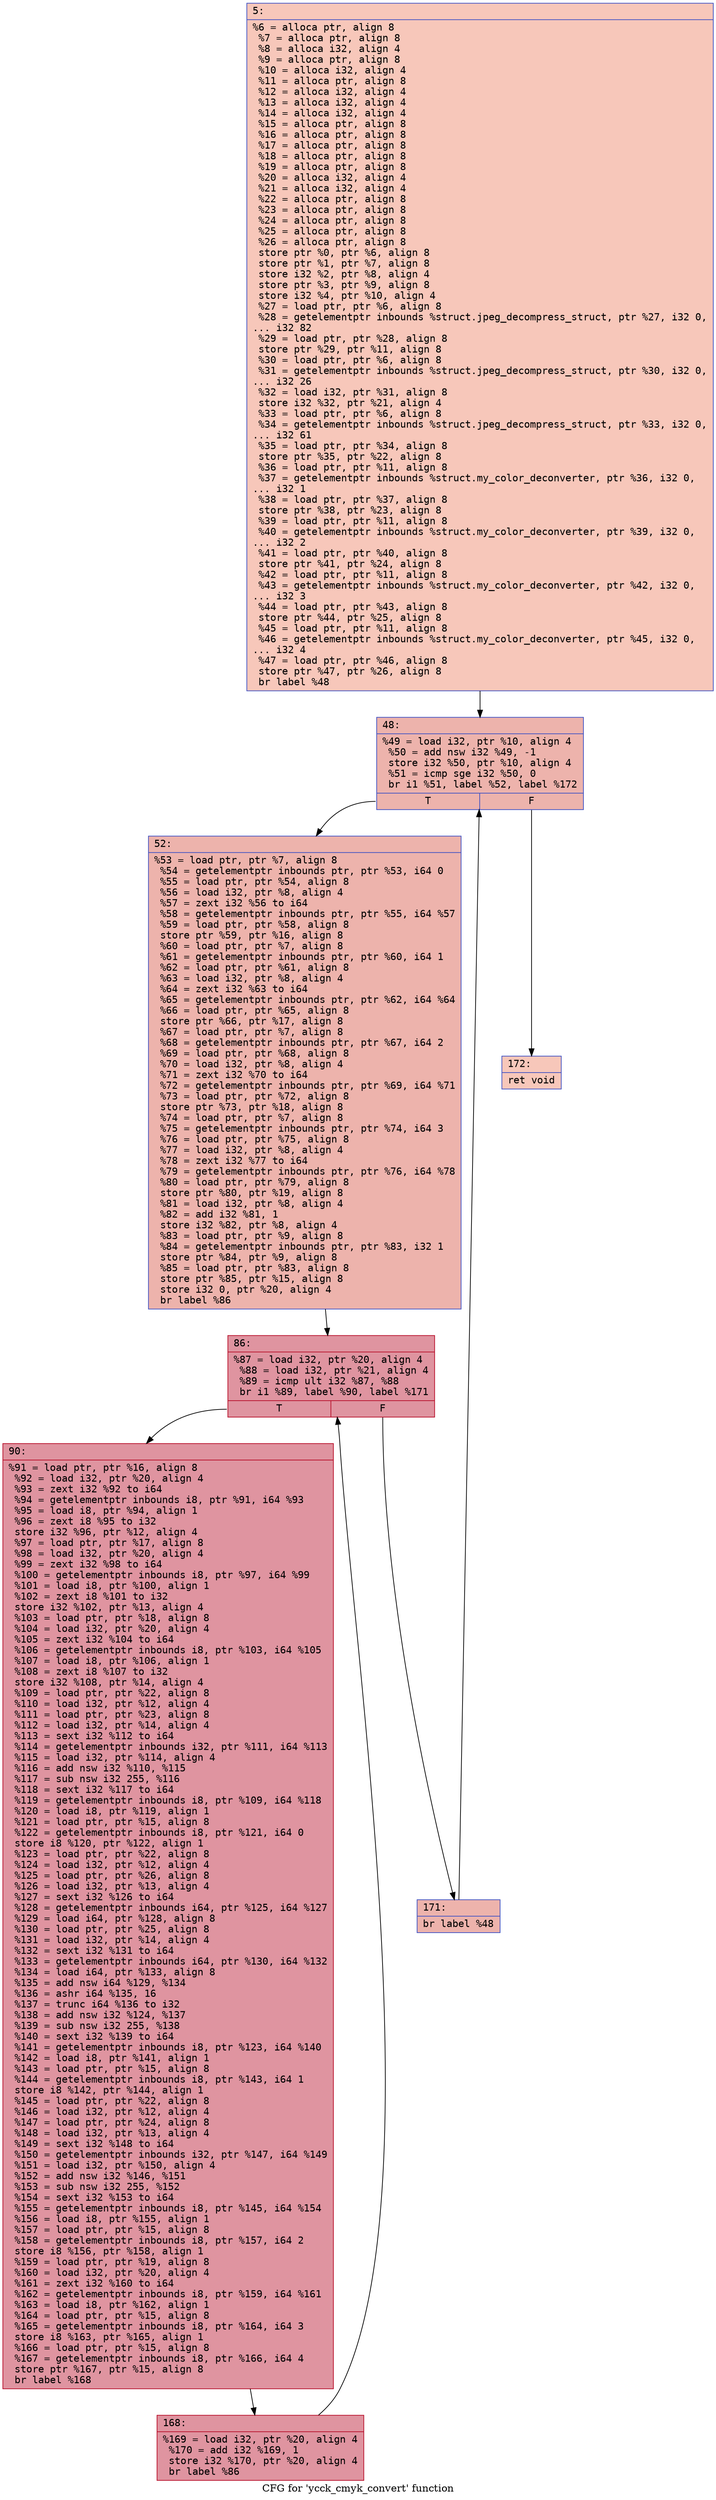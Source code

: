 digraph "CFG for 'ycck_cmyk_convert' function" {
	label="CFG for 'ycck_cmyk_convert' function";

	Node0x6000020d3700 [shape=record,color="#3d50c3ff", style=filled, fillcolor="#ec7f6370" fontname="Courier",label="{5:\l|  %6 = alloca ptr, align 8\l  %7 = alloca ptr, align 8\l  %8 = alloca i32, align 4\l  %9 = alloca ptr, align 8\l  %10 = alloca i32, align 4\l  %11 = alloca ptr, align 8\l  %12 = alloca i32, align 4\l  %13 = alloca i32, align 4\l  %14 = alloca i32, align 4\l  %15 = alloca ptr, align 8\l  %16 = alloca ptr, align 8\l  %17 = alloca ptr, align 8\l  %18 = alloca ptr, align 8\l  %19 = alloca ptr, align 8\l  %20 = alloca i32, align 4\l  %21 = alloca i32, align 4\l  %22 = alloca ptr, align 8\l  %23 = alloca ptr, align 8\l  %24 = alloca ptr, align 8\l  %25 = alloca ptr, align 8\l  %26 = alloca ptr, align 8\l  store ptr %0, ptr %6, align 8\l  store ptr %1, ptr %7, align 8\l  store i32 %2, ptr %8, align 4\l  store ptr %3, ptr %9, align 8\l  store i32 %4, ptr %10, align 4\l  %27 = load ptr, ptr %6, align 8\l  %28 = getelementptr inbounds %struct.jpeg_decompress_struct, ptr %27, i32 0,\l... i32 82\l  %29 = load ptr, ptr %28, align 8\l  store ptr %29, ptr %11, align 8\l  %30 = load ptr, ptr %6, align 8\l  %31 = getelementptr inbounds %struct.jpeg_decompress_struct, ptr %30, i32 0,\l... i32 26\l  %32 = load i32, ptr %31, align 8\l  store i32 %32, ptr %21, align 4\l  %33 = load ptr, ptr %6, align 8\l  %34 = getelementptr inbounds %struct.jpeg_decompress_struct, ptr %33, i32 0,\l... i32 61\l  %35 = load ptr, ptr %34, align 8\l  store ptr %35, ptr %22, align 8\l  %36 = load ptr, ptr %11, align 8\l  %37 = getelementptr inbounds %struct.my_color_deconverter, ptr %36, i32 0,\l... i32 1\l  %38 = load ptr, ptr %37, align 8\l  store ptr %38, ptr %23, align 8\l  %39 = load ptr, ptr %11, align 8\l  %40 = getelementptr inbounds %struct.my_color_deconverter, ptr %39, i32 0,\l... i32 2\l  %41 = load ptr, ptr %40, align 8\l  store ptr %41, ptr %24, align 8\l  %42 = load ptr, ptr %11, align 8\l  %43 = getelementptr inbounds %struct.my_color_deconverter, ptr %42, i32 0,\l... i32 3\l  %44 = load ptr, ptr %43, align 8\l  store ptr %44, ptr %25, align 8\l  %45 = load ptr, ptr %11, align 8\l  %46 = getelementptr inbounds %struct.my_color_deconverter, ptr %45, i32 0,\l... i32 4\l  %47 = load ptr, ptr %46, align 8\l  store ptr %47, ptr %26, align 8\l  br label %48\l}"];
	Node0x6000020d3700 -> Node0x6000020d3750[tooltip="5 -> 48\nProbability 100.00%" ];
	Node0x6000020d3750 [shape=record,color="#3d50c3ff", style=filled, fillcolor="#d6524470" fontname="Courier",label="{48:\l|  %49 = load i32, ptr %10, align 4\l  %50 = add nsw i32 %49, -1\l  store i32 %50, ptr %10, align 4\l  %51 = icmp sge i32 %50, 0\l  br i1 %51, label %52, label %172\l|{<s0>T|<s1>F}}"];
	Node0x6000020d3750:s0 -> Node0x6000020d37a0[tooltip="48 -> 52\nProbability 96.88%" ];
	Node0x6000020d3750:s1 -> Node0x6000020d3930[tooltip="48 -> 172\nProbability 3.12%" ];
	Node0x6000020d37a0 [shape=record,color="#3d50c3ff", style=filled, fillcolor="#d6524470" fontname="Courier",label="{52:\l|  %53 = load ptr, ptr %7, align 8\l  %54 = getelementptr inbounds ptr, ptr %53, i64 0\l  %55 = load ptr, ptr %54, align 8\l  %56 = load i32, ptr %8, align 4\l  %57 = zext i32 %56 to i64\l  %58 = getelementptr inbounds ptr, ptr %55, i64 %57\l  %59 = load ptr, ptr %58, align 8\l  store ptr %59, ptr %16, align 8\l  %60 = load ptr, ptr %7, align 8\l  %61 = getelementptr inbounds ptr, ptr %60, i64 1\l  %62 = load ptr, ptr %61, align 8\l  %63 = load i32, ptr %8, align 4\l  %64 = zext i32 %63 to i64\l  %65 = getelementptr inbounds ptr, ptr %62, i64 %64\l  %66 = load ptr, ptr %65, align 8\l  store ptr %66, ptr %17, align 8\l  %67 = load ptr, ptr %7, align 8\l  %68 = getelementptr inbounds ptr, ptr %67, i64 2\l  %69 = load ptr, ptr %68, align 8\l  %70 = load i32, ptr %8, align 4\l  %71 = zext i32 %70 to i64\l  %72 = getelementptr inbounds ptr, ptr %69, i64 %71\l  %73 = load ptr, ptr %72, align 8\l  store ptr %73, ptr %18, align 8\l  %74 = load ptr, ptr %7, align 8\l  %75 = getelementptr inbounds ptr, ptr %74, i64 3\l  %76 = load ptr, ptr %75, align 8\l  %77 = load i32, ptr %8, align 4\l  %78 = zext i32 %77 to i64\l  %79 = getelementptr inbounds ptr, ptr %76, i64 %78\l  %80 = load ptr, ptr %79, align 8\l  store ptr %80, ptr %19, align 8\l  %81 = load i32, ptr %8, align 4\l  %82 = add i32 %81, 1\l  store i32 %82, ptr %8, align 4\l  %83 = load ptr, ptr %9, align 8\l  %84 = getelementptr inbounds ptr, ptr %83, i32 1\l  store ptr %84, ptr %9, align 8\l  %85 = load ptr, ptr %83, align 8\l  store ptr %85, ptr %15, align 8\l  store i32 0, ptr %20, align 4\l  br label %86\l}"];
	Node0x6000020d37a0 -> Node0x6000020d37f0[tooltip="52 -> 86\nProbability 100.00%" ];
	Node0x6000020d37f0 [shape=record,color="#b70d28ff", style=filled, fillcolor="#b70d2870" fontname="Courier",label="{86:\l|  %87 = load i32, ptr %20, align 4\l  %88 = load i32, ptr %21, align 4\l  %89 = icmp ult i32 %87, %88\l  br i1 %89, label %90, label %171\l|{<s0>T|<s1>F}}"];
	Node0x6000020d37f0:s0 -> Node0x6000020d3840[tooltip="86 -> 90\nProbability 96.88%" ];
	Node0x6000020d37f0:s1 -> Node0x6000020d38e0[tooltip="86 -> 171\nProbability 3.12%" ];
	Node0x6000020d3840 [shape=record,color="#b70d28ff", style=filled, fillcolor="#b70d2870" fontname="Courier",label="{90:\l|  %91 = load ptr, ptr %16, align 8\l  %92 = load i32, ptr %20, align 4\l  %93 = zext i32 %92 to i64\l  %94 = getelementptr inbounds i8, ptr %91, i64 %93\l  %95 = load i8, ptr %94, align 1\l  %96 = zext i8 %95 to i32\l  store i32 %96, ptr %12, align 4\l  %97 = load ptr, ptr %17, align 8\l  %98 = load i32, ptr %20, align 4\l  %99 = zext i32 %98 to i64\l  %100 = getelementptr inbounds i8, ptr %97, i64 %99\l  %101 = load i8, ptr %100, align 1\l  %102 = zext i8 %101 to i32\l  store i32 %102, ptr %13, align 4\l  %103 = load ptr, ptr %18, align 8\l  %104 = load i32, ptr %20, align 4\l  %105 = zext i32 %104 to i64\l  %106 = getelementptr inbounds i8, ptr %103, i64 %105\l  %107 = load i8, ptr %106, align 1\l  %108 = zext i8 %107 to i32\l  store i32 %108, ptr %14, align 4\l  %109 = load ptr, ptr %22, align 8\l  %110 = load i32, ptr %12, align 4\l  %111 = load ptr, ptr %23, align 8\l  %112 = load i32, ptr %14, align 4\l  %113 = sext i32 %112 to i64\l  %114 = getelementptr inbounds i32, ptr %111, i64 %113\l  %115 = load i32, ptr %114, align 4\l  %116 = add nsw i32 %110, %115\l  %117 = sub nsw i32 255, %116\l  %118 = sext i32 %117 to i64\l  %119 = getelementptr inbounds i8, ptr %109, i64 %118\l  %120 = load i8, ptr %119, align 1\l  %121 = load ptr, ptr %15, align 8\l  %122 = getelementptr inbounds i8, ptr %121, i64 0\l  store i8 %120, ptr %122, align 1\l  %123 = load ptr, ptr %22, align 8\l  %124 = load i32, ptr %12, align 4\l  %125 = load ptr, ptr %26, align 8\l  %126 = load i32, ptr %13, align 4\l  %127 = sext i32 %126 to i64\l  %128 = getelementptr inbounds i64, ptr %125, i64 %127\l  %129 = load i64, ptr %128, align 8\l  %130 = load ptr, ptr %25, align 8\l  %131 = load i32, ptr %14, align 4\l  %132 = sext i32 %131 to i64\l  %133 = getelementptr inbounds i64, ptr %130, i64 %132\l  %134 = load i64, ptr %133, align 8\l  %135 = add nsw i64 %129, %134\l  %136 = ashr i64 %135, 16\l  %137 = trunc i64 %136 to i32\l  %138 = add nsw i32 %124, %137\l  %139 = sub nsw i32 255, %138\l  %140 = sext i32 %139 to i64\l  %141 = getelementptr inbounds i8, ptr %123, i64 %140\l  %142 = load i8, ptr %141, align 1\l  %143 = load ptr, ptr %15, align 8\l  %144 = getelementptr inbounds i8, ptr %143, i64 1\l  store i8 %142, ptr %144, align 1\l  %145 = load ptr, ptr %22, align 8\l  %146 = load i32, ptr %12, align 4\l  %147 = load ptr, ptr %24, align 8\l  %148 = load i32, ptr %13, align 4\l  %149 = sext i32 %148 to i64\l  %150 = getelementptr inbounds i32, ptr %147, i64 %149\l  %151 = load i32, ptr %150, align 4\l  %152 = add nsw i32 %146, %151\l  %153 = sub nsw i32 255, %152\l  %154 = sext i32 %153 to i64\l  %155 = getelementptr inbounds i8, ptr %145, i64 %154\l  %156 = load i8, ptr %155, align 1\l  %157 = load ptr, ptr %15, align 8\l  %158 = getelementptr inbounds i8, ptr %157, i64 2\l  store i8 %156, ptr %158, align 1\l  %159 = load ptr, ptr %19, align 8\l  %160 = load i32, ptr %20, align 4\l  %161 = zext i32 %160 to i64\l  %162 = getelementptr inbounds i8, ptr %159, i64 %161\l  %163 = load i8, ptr %162, align 1\l  %164 = load ptr, ptr %15, align 8\l  %165 = getelementptr inbounds i8, ptr %164, i64 3\l  store i8 %163, ptr %165, align 1\l  %166 = load ptr, ptr %15, align 8\l  %167 = getelementptr inbounds i8, ptr %166, i64 4\l  store ptr %167, ptr %15, align 8\l  br label %168\l}"];
	Node0x6000020d3840 -> Node0x6000020d3890[tooltip="90 -> 168\nProbability 100.00%" ];
	Node0x6000020d3890 [shape=record,color="#b70d28ff", style=filled, fillcolor="#b70d2870" fontname="Courier",label="{168:\l|  %169 = load i32, ptr %20, align 4\l  %170 = add i32 %169, 1\l  store i32 %170, ptr %20, align 4\l  br label %86\l}"];
	Node0x6000020d3890 -> Node0x6000020d37f0[tooltip="168 -> 86\nProbability 100.00%" ];
	Node0x6000020d38e0 [shape=record,color="#3d50c3ff", style=filled, fillcolor="#d6524470" fontname="Courier",label="{171:\l|  br label %48\l}"];
	Node0x6000020d38e0 -> Node0x6000020d3750[tooltip="171 -> 48\nProbability 100.00%" ];
	Node0x6000020d3930 [shape=record,color="#3d50c3ff", style=filled, fillcolor="#ec7f6370" fontname="Courier",label="{172:\l|  ret void\l}"];
}
